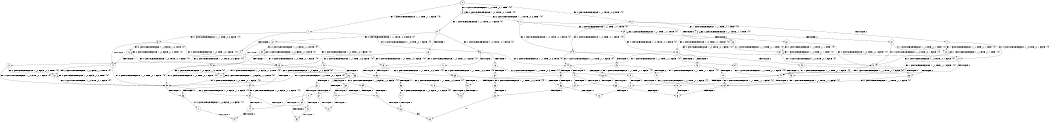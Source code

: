 digraph BCG {
size = "7, 10.5";
center = TRUE;
node [shape = circle];
0 [peripheries = 2];
0 -> 1 [label = "EX !1 !ATOMIC_EXCH_BRANCH (1, +1, TRUE, +1, 1, FALSE) !{0}"];
0 -> 2 [label = "EX !2 !ATOMIC_EXCH_BRANCH (1, +1, TRUE, +0, 3, TRUE) !{0}"];
0 -> 3 [label = "EX !0 !ATOMIC_EXCH_BRANCH (1, +0, TRUE, +0, 1, TRUE) !{0}"];
1 -> 4 [label = "TERMINATE !1"];
1 -> 5 [label = "EX !2 !ATOMIC_EXCH_BRANCH (1, +1, TRUE, +0, 3, FALSE) !{0}"];
1 -> 6 [label = "EX !0 !ATOMIC_EXCH_BRANCH (1, +0, TRUE, +0, 1, FALSE) !{0}"];
2 -> 7 [label = "TERMINATE !2"];
2 -> 8 [label = "EX !1 !ATOMIC_EXCH_BRANCH (1, +1, TRUE, +1, 1, TRUE) !{0}"];
2 -> 9 [label = "EX !0 !ATOMIC_EXCH_BRANCH (1, +0, TRUE, +0, 1, FALSE) !{0}"];
3 -> 10 [label = "EX !1 !ATOMIC_EXCH_BRANCH (1, +1, TRUE, +1, 1, FALSE) !{0}"];
3 -> 11 [label = "EX !2 !ATOMIC_EXCH_BRANCH (1, +1, TRUE, +0, 3, TRUE) !{0}"];
3 -> 3 [label = "EX !0 !ATOMIC_EXCH_BRANCH (1, +0, TRUE, +0, 1, TRUE) !{0}"];
4 -> 12 [label = "EX !2 !ATOMIC_EXCH_BRANCH (1, +1, TRUE, +0, 3, FALSE) !{0}"];
4 -> 13 [label = "EX !0 !ATOMIC_EXCH_BRANCH (1, +0, TRUE, +0, 1, FALSE) !{0}"];
5 -> 14 [label = "TERMINATE !1"];
5 -> 15 [label = "EX !0 !ATOMIC_EXCH_BRANCH (1, +0, TRUE, +0, 1, FALSE) !{0}"];
5 -> 16 [label = "EX !2 !ATOMIC_EXCH_BRANCH (1, +0, FALSE, +1, 2, TRUE) !{0}"];
6 -> 17 [label = "TERMINATE !1"];
6 -> 18 [label = "TERMINATE !0"];
6 -> 19 [label = "EX !2 !ATOMIC_EXCH_BRANCH (1, +1, TRUE, +0, 3, TRUE) !{0}"];
7 -> 20 [label = "EX !1 !ATOMIC_EXCH_BRANCH (1, +1, TRUE, +1, 1, TRUE) !{0}"];
7 -> 21 [label = "EX !0 !ATOMIC_EXCH_BRANCH (1, +0, TRUE, +0, 1, FALSE) !{0}"];
8 -> 22 [label = "TERMINATE !2"];
8 -> 23 [label = "EX !0 !ATOMIC_EXCH_BRANCH (1, +0, TRUE, +0, 1, FALSE) !{0}"];
8 -> 8 [label = "EX !1 !ATOMIC_EXCH_BRANCH (1, +1, TRUE, +1, 1, TRUE) !{0}"];
9 -> 24 [label = "TERMINATE !2"];
9 -> 25 [label = "TERMINATE !0"];
9 -> 19 [label = "EX !1 !ATOMIC_EXCH_BRANCH (1, +1, TRUE, +1, 1, FALSE) !{0}"];
10 -> 26 [label = "TERMINATE !1"];
10 -> 27 [label = "EX !2 !ATOMIC_EXCH_BRANCH (1, +1, TRUE, +0, 3, FALSE) !{0}"];
10 -> 6 [label = "EX !0 !ATOMIC_EXCH_BRANCH (1, +0, TRUE, +0, 1, FALSE) !{0}"];
11 -> 28 [label = "TERMINATE !2"];
11 -> 29 [label = "EX !1 !ATOMIC_EXCH_BRANCH (1, +1, TRUE, +1, 1, TRUE) !{0}"];
11 -> 9 [label = "EX !0 !ATOMIC_EXCH_BRANCH (1, +0, TRUE, +0, 1, FALSE) !{0}"];
12 -> 30 [label = "EX !0 !ATOMIC_EXCH_BRANCH (1, +0, TRUE, +0, 1, FALSE) !{0}"];
12 -> 31 [label = "EX !2 !ATOMIC_EXCH_BRANCH (1, +0, FALSE, +1, 2, TRUE) !{0}"];
13 -> 32 [label = "TERMINATE !0"];
13 -> 33 [label = "EX !2 !ATOMIC_EXCH_BRANCH (1, +1, TRUE, +0, 3, TRUE) !{0}"];
14 -> 30 [label = "EX !0 !ATOMIC_EXCH_BRANCH (1, +0, TRUE, +0, 1, FALSE) !{0}"];
14 -> 31 [label = "EX !2 !ATOMIC_EXCH_BRANCH (1, +0, FALSE, +1, 2, TRUE) !{0}"];
15 -> 34 [label = "TERMINATE !1"];
15 -> 35 [label = "TERMINATE !0"];
15 -> 36 [label = "EX !2 !ATOMIC_EXCH_BRANCH (1, +0, FALSE, +1, 2, FALSE) !{0}"];
16 -> 14 [label = "TERMINATE !1"];
16 -> 15 [label = "EX !0 !ATOMIC_EXCH_BRANCH (1, +0, TRUE, +0, 1, FALSE) !{0}"];
16 -> 16 [label = "EX !2 !ATOMIC_EXCH_BRANCH (1, +0, FALSE, +1, 2, TRUE) !{0}"];
17 -> 32 [label = "TERMINATE !0"];
17 -> 33 [label = "EX !2 !ATOMIC_EXCH_BRANCH (1, +1, TRUE, +0, 3, TRUE) !{0}"];
18 -> 37 [label = "TERMINATE !1"];
18 -> 38 [label = "EX !2 !ATOMIC_EXCH_BRANCH (1, +1, TRUE, +0, 3, TRUE) !{1}"];
19 -> 39 [label = "TERMINATE !1"];
19 -> 40 [label = "TERMINATE !2"];
19 -> 41 [label = "TERMINATE !0"];
20 -> 42 [label = "EX !0 !ATOMIC_EXCH_BRANCH (1, +0, TRUE, +0, 1, FALSE) !{0}"];
20 -> 20 [label = "EX !1 !ATOMIC_EXCH_BRANCH (1, +1, TRUE, +1, 1, TRUE) !{0}"];
21 -> 43 [label = "TERMINATE !0"];
21 -> 44 [label = "EX !1 !ATOMIC_EXCH_BRANCH (1, +1, TRUE, +1, 1, FALSE) !{0}"];
22 -> 42 [label = "EX !0 !ATOMIC_EXCH_BRANCH (1, +0, TRUE, +0, 1, FALSE) !{0}"];
22 -> 20 [label = "EX !1 !ATOMIC_EXCH_BRANCH (1, +1, TRUE, +1, 1, TRUE) !{0}"];
23 -> 45 [label = "TERMINATE !2"];
23 -> 46 [label = "TERMINATE !0"];
23 -> 19 [label = "EX !1 !ATOMIC_EXCH_BRANCH (1, +1, TRUE, +1, 1, FALSE) !{0}"];
24 -> 43 [label = "TERMINATE !0"];
24 -> 44 [label = "EX !1 !ATOMIC_EXCH_BRANCH (1, +1, TRUE, +1, 1, FALSE) !{0}"];
25 -> 47 [label = "TERMINATE !2"];
25 -> 38 [label = "EX !1 !ATOMIC_EXCH_BRANCH (1, +1, TRUE, +1, 1, FALSE) !{1}"];
26 -> 48 [label = "EX !2 !ATOMIC_EXCH_BRANCH (1, +1, TRUE, +0, 3, FALSE) !{0}"];
26 -> 13 [label = "EX !0 !ATOMIC_EXCH_BRANCH (1, +0, TRUE, +0, 1, FALSE) !{0}"];
27 -> 49 [label = "TERMINATE !1"];
27 -> 50 [label = "EX !2 !ATOMIC_EXCH_BRANCH (1, +0, FALSE, +1, 2, TRUE) !{0}"];
27 -> 15 [label = "EX !0 !ATOMIC_EXCH_BRANCH (1, +0, TRUE, +0, 1, FALSE) !{0}"];
28 -> 51 [label = "EX !1 !ATOMIC_EXCH_BRANCH (1, +1, TRUE, +1, 1, TRUE) !{0}"];
28 -> 21 [label = "EX !0 !ATOMIC_EXCH_BRANCH (1, +0, TRUE, +0, 1, FALSE) !{0}"];
29 -> 52 [label = "TERMINATE !2"];
29 -> 29 [label = "EX !1 !ATOMIC_EXCH_BRANCH (1, +1, TRUE, +1, 1, TRUE) !{0}"];
29 -> 23 [label = "EX !0 !ATOMIC_EXCH_BRANCH (1, +0, TRUE, +0, 1, FALSE) !{0}"];
30 -> 53 [label = "TERMINATE !0"];
30 -> 54 [label = "EX !2 !ATOMIC_EXCH_BRANCH (1, +0, FALSE, +1, 2, FALSE) !{0}"];
31 -> 30 [label = "EX !0 !ATOMIC_EXCH_BRANCH (1, +0, TRUE, +0, 1, FALSE) !{0}"];
31 -> 31 [label = "EX !2 !ATOMIC_EXCH_BRANCH (1, +0, FALSE, +1, 2, TRUE) !{0}"];
32 -> 55 [label = "EX !2 !ATOMIC_EXCH_BRANCH (1, +1, TRUE, +0, 3, TRUE) !{1}"];
33 -> 56 [label = "TERMINATE !2"];
33 -> 57 [label = "TERMINATE !0"];
34 -> 53 [label = "TERMINATE !0"];
34 -> 54 [label = "EX !2 !ATOMIC_EXCH_BRANCH (1, +0, FALSE, +1, 2, FALSE) !{0}"];
35 -> 58 [label = "TERMINATE !1"];
35 -> 59 [label = "EX !2 !ATOMIC_EXCH_BRANCH (1, +0, FALSE, +1, 2, FALSE) !{1}"];
36 -> 60 [label = "TERMINATE !1"];
36 -> 61 [label = "TERMINATE !2"];
36 -> 62 [label = "TERMINATE !0"];
37 -> 63 [label = "EX !2 !ATOMIC_EXCH_BRANCH (1, +1, TRUE, +0, 3, TRUE) !{2}"];
38 -> 64 [label = "TERMINATE !1"];
38 -> 65 [label = "TERMINATE !2"];
39 -> 56 [label = "TERMINATE !2"];
39 -> 57 [label = "TERMINATE !0"];
40 -> 66 [label = "TERMINATE !1"];
40 -> 67 [label = "TERMINATE !0"];
41 -> 64 [label = "TERMINATE !1"];
41 -> 65 [label = "TERMINATE !2"];
42 -> 68 [label = "TERMINATE !0"];
42 -> 44 [label = "EX !1 !ATOMIC_EXCH_BRANCH (1, +1, TRUE, +1, 1, FALSE) !{0}"];
43 -> 69 [label = "EX !1 !ATOMIC_EXCH_BRANCH (1, +1, TRUE, +1, 1, FALSE) !{1}"];
44 -> 66 [label = "TERMINATE !1"];
44 -> 67 [label = "TERMINATE !0"];
45 -> 68 [label = "TERMINATE !0"];
45 -> 44 [label = "EX !1 !ATOMIC_EXCH_BRANCH (1, +1, TRUE, +1, 1, FALSE) !{0}"];
46 -> 70 [label = "TERMINATE !2"];
46 -> 38 [label = "EX !1 !ATOMIC_EXCH_BRANCH (1, +1, TRUE, +1, 1, FALSE) !{1}"];
47 -> 69 [label = "EX !1 !ATOMIC_EXCH_BRANCH (1, +1, TRUE, +1, 1, FALSE) !{1}"];
48 -> 71 [label = "EX !2 !ATOMIC_EXCH_BRANCH (1, +0, FALSE, +1, 2, TRUE) !{0}"];
48 -> 30 [label = "EX !0 !ATOMIC_EXCH_BRANCH (1, +0, TRUE, +0, 1, FALSE) !{0}"];
49 -> 71 [label = "EX !2 !ATOMIC_EXCH_BRANCH (1, +0, FALSE, +1, 2, TRUE) !{0}"];
49 -> 30 [label = "EX !0 !ATOMIC_EXCH_BRANCH (1, +0, TRUE, +0, 1, FALSE) !{0}"];
50 -> 49 [label = "TERMINATE !1"];
50 -> 50 [label = "EX !2 !ATOMIC_EXCH_BRANCH (1, +0, FALSE, +1, 2, TRUE) !{0}"];
50 -> 15 [label = "EX !0 !ATOMIC_EXCH_BRANCH (1, +0, TRUE, +0, 1, FALSE) !{0}"];
51 -> 51 [label = "EX !1 !ATOMIC_EXCH_BRANCH (1, +1, TRUE, +1, 1, TRUE) !{0}"];
51 -> 42 [label = "EX !0 !ATOMIC_EXCH_BRANCH (1, +0, TRUE, +0, 1, FALSE) !{0}"];
52 -> 51 [label = "EX !1 !ATOMIC_EXCH_BRANCH (1, +1, TRUE, +1, 1, TRUE) !{0}"];
52 -> 42 [label = "EX !0 !ATOMIC_EXCH_BRANCH (1, +0, TRUE, +0, 1, FALSE) !{0}"];
53 -> 72 [label = "EX !2 !ATOMIC_EXCH_BRANCH (1, +0, FALSE, +1, 2, FALSE) !{1}"];
54 -> 73 [label = "TERMINATE !2"];
54 -> 74 [label = "TERMINATE !0"];
55 -> 75 [label = "TERMINATE !2"];
56 -> 76 [label = "TERMINATE !0"];
57 -> 75 [label = "TERMINATE !2"];
58 -> 77 [label = "EX !2 !ATOMIC_EXCH_BRANCH (1, +0, FALSE, +1, 2, FALSE) !{2}"];
59 -> 78 [label = "TERMINATE !1"];
59 -> 79 [label = "TERMINATE !2"];
60 -> 73 [label = "TERMINATE !2"];
60 -> 74 [label = "TERMINATE !0"];
61 -> 80 [label = "TERMINATE !1"];
61 -> 81 [label = "TERMINATE !0"];
62 -> 78 [label = "TERMINATE !1"];
62 -> 79 [label = "TERMINATE !2"];
63 -> 82 [label = "TERMINATE !2"];
64 -> 82 [label = "TERMINATE !2"];
65 -> 83 [label = "TERMINATE !1"];
66 -> 76 [label = "TERMINATE !0"];
67 -> 83 [label = "TERMINATE !1"];
68 -> 69 [label = "EX !1 !ATOMIC_EXCH_BRANCH (1, +1, TRUE, +1, 1, FALSE) !{1}"];
69 -> 83 [label = "TERMINATE !1"];
70 -> 69 [label = "EX !1 !ATOMIC_EXCH_BRANCH (1, +1, TRUE, +1, 1, FALSE) !{1}"];
71 -> 71 [label = "EX !2 !ATOMIC_EXCH_BRANCH (1, +0, FALSE, +1, 2, TRUE) !{0}"];
71 -> 30 [label = "EX !0 !ATOMIC_EXCH_BRANCH (1, +0, TRUE, +0, 1, FALSE) !{0}"];
72 -> 84 [label = "TERMINATE !2"];
73 -> 85 [label = "TERMINATE !0"];
74 -> 84 [label = "TERMINATE !2"];
77 -> 86 [label = "TERMINATE !2"];
78 -> 86 [label = "TERMINATE !2"];
79 -> 87 [label = "TERMINATE !1"];
80 -> 85 [label = "TERMINATE !0"];
81 -> 87 [label = "TERMINATE !1"];
82 -> 88 [label = "exit"];
86 -> 88 [label = "exit"];
}
